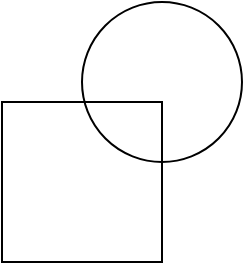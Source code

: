 <mxfile>
    <diagram id="Gn5Gzo-UKO-eQpM08fny" name="Page-1">
        <mxGraphModel dx="231" dy="411" grid="1" gridSize="10" guides="1" tooltips="1" connect="1" arrows="1" fold="1" page="1" pageScale="1" pageWidth="827" pageHeight="1169" math="0" shadow="0">
            <root>
                <mxCell id="0"/>
                <mxCell id="1" parent="0"/>
                <mxCell id="6" value="" style="ellipse;whiteSpace=wrap;html=1;aspect=fixed;fillColor=none;" vertex="1" parent="1">
                    <mxGeometry x="90" y="180" width="80" height="80" as="geometry"/>
                </mxCell>
                <mxCell id="7" value="" style="whiteSpace=wrap;html=1;aspect=fixed;fillColor=none;" vertex="1" parent="1">
                    <mxGeometry x="50" y="230" width="80" height="80" as="geometry"/>
                </mxCell>
            </root>
        </mxGraphModel>
    </diagram>
</mxfile>